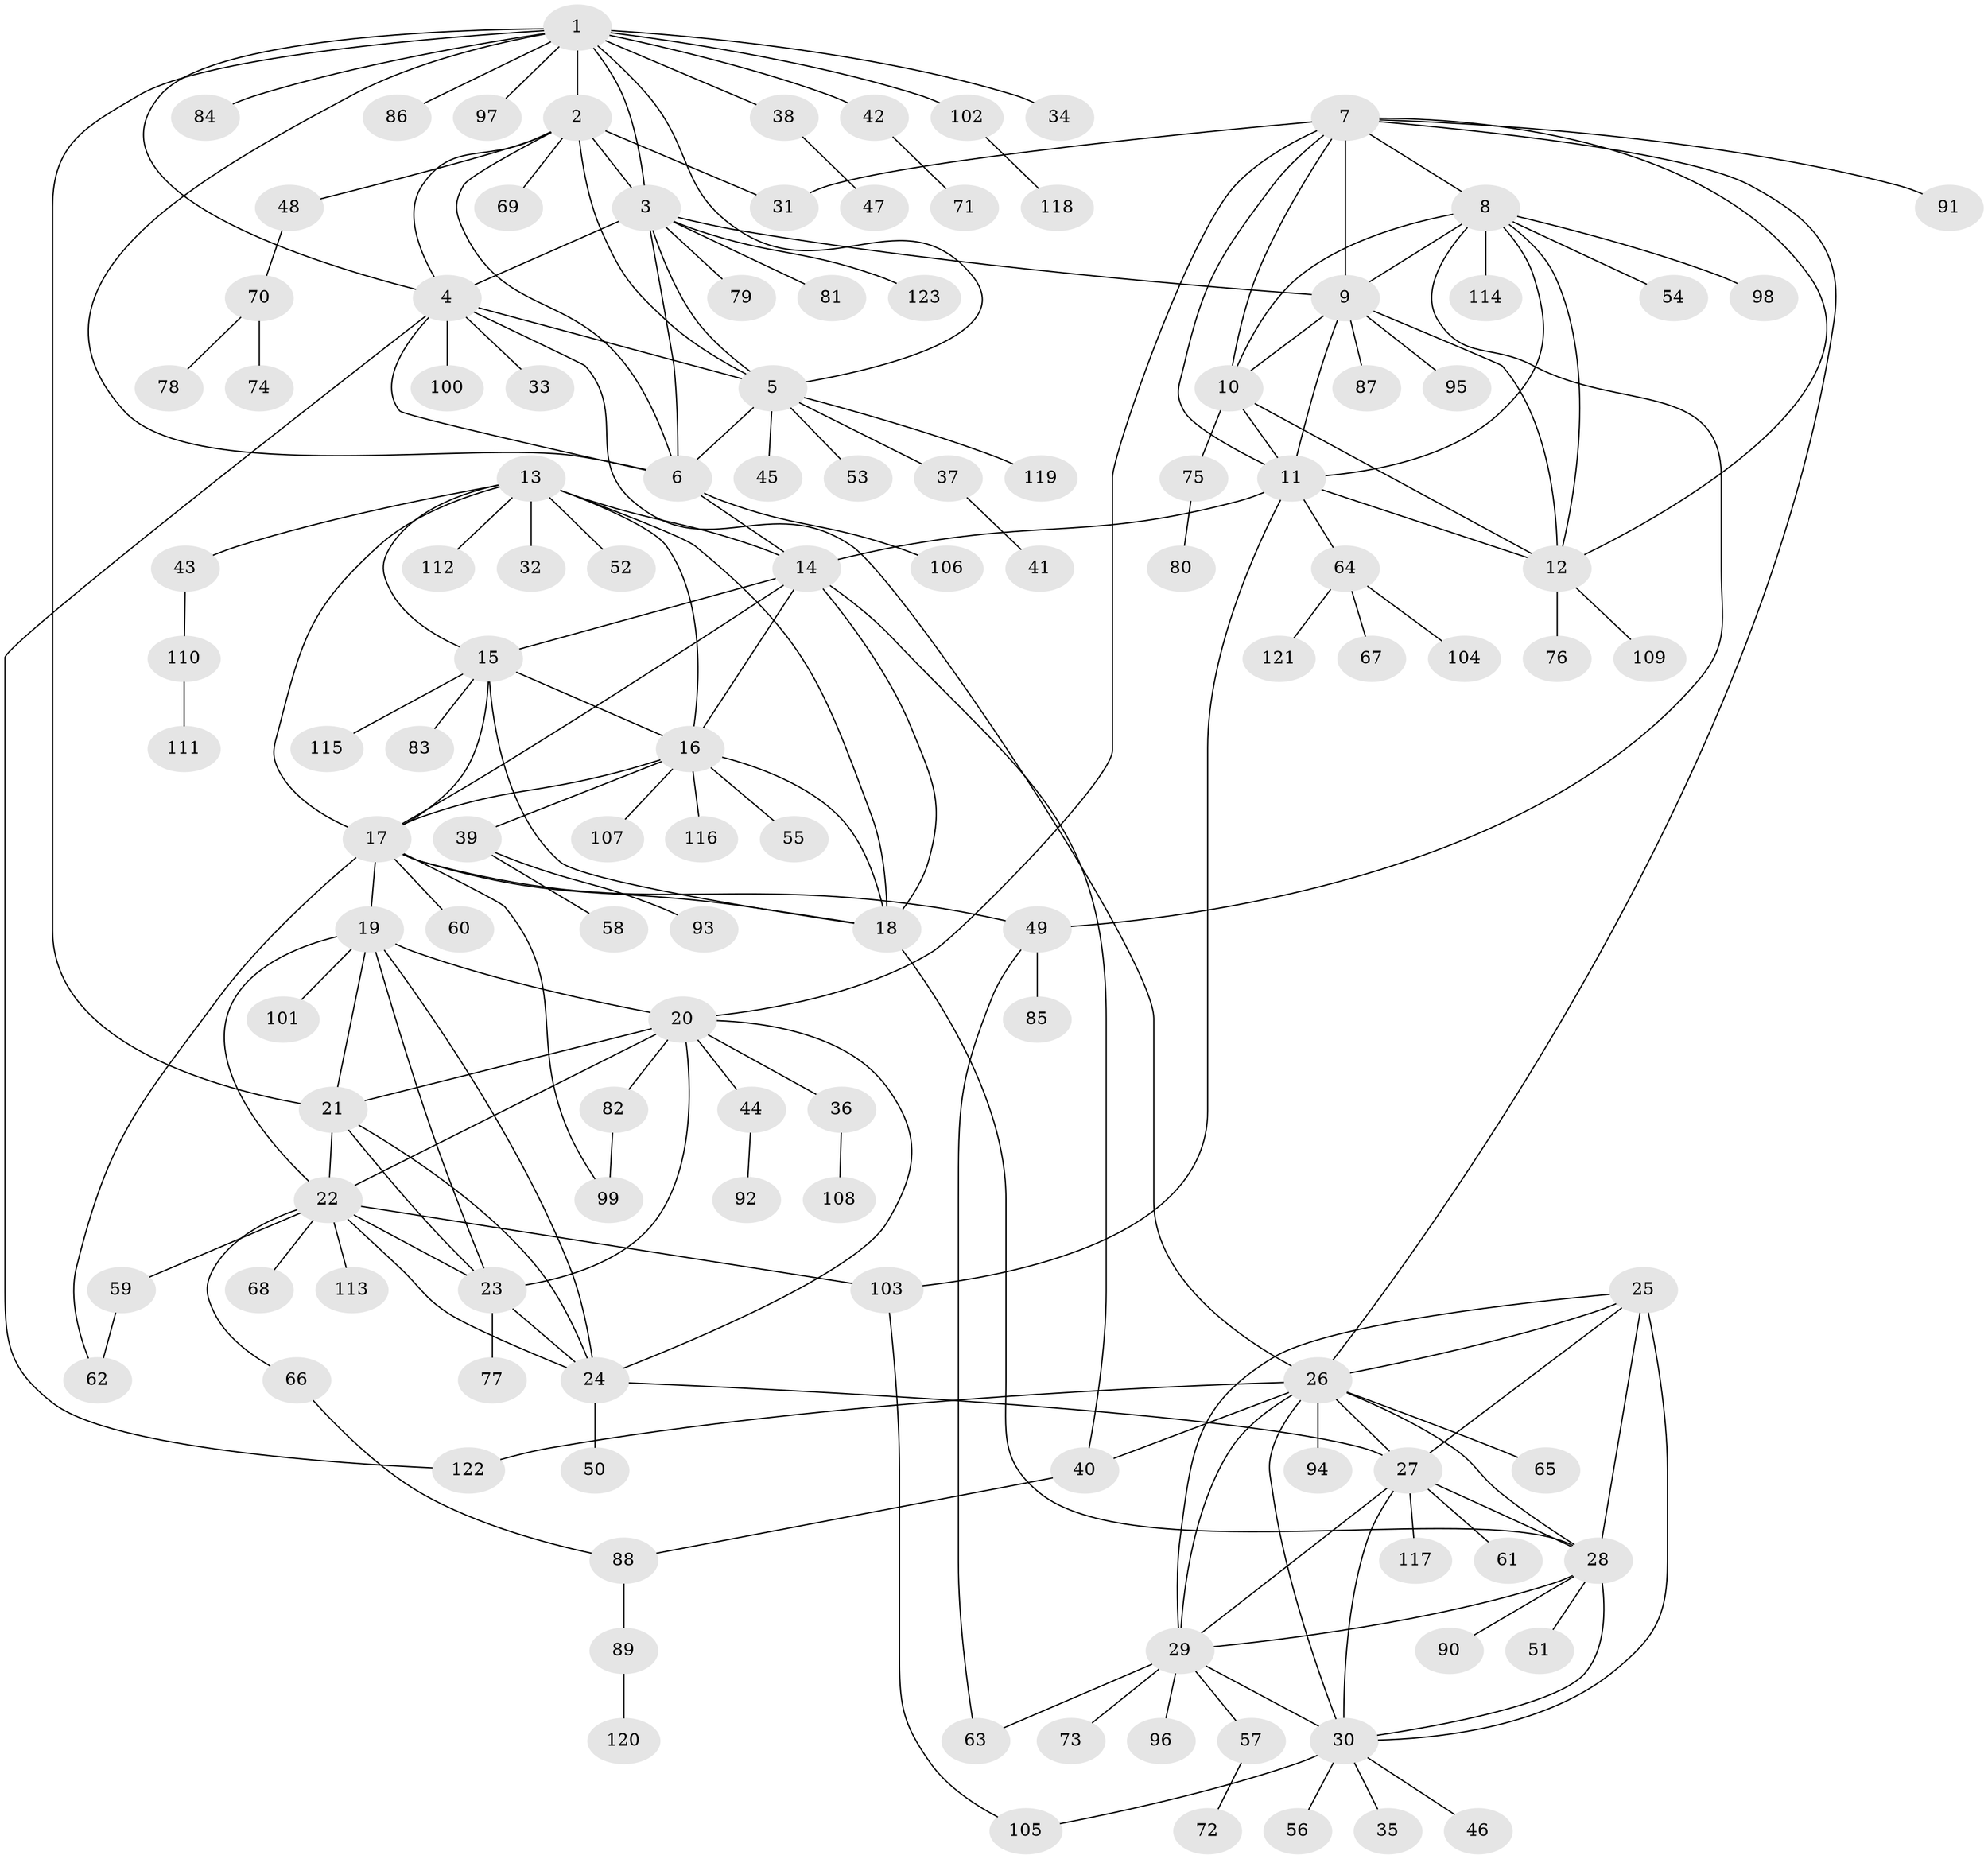 // Generated by graph-tools (version 1.1) at 2025/55/03/09/25 04:55:13]
// undirected, 123 vertices, 188 edges
graph export_dot {
graph [start="1"]
  node [color=gray90,style=filled];
  1;
  2;
  3;
  4;
  5;
  6;
  7;
  8;
  9;
  10;
  11;
  12;
  13;
  14;
  15;
  16;
  17;
  18;
  19;
  20;
  21;
  22;
  23;
  24;
  25;
  26;
  27;
  28;
  29;
  30;
  31;
  32;
  33;
  34;
  35;
  36;
  37;
  38;
  39;
  40;
  41;
  42;
  43;
  44;
  45;
  46;
  47;
  48;
  49;
  50;
  51;
  52;
  53;
  54;
  55;
  56;
  57;
  58;
  59;
  60;
  61;
  62;
  63;
  64;
  65;
  66;
  67;
  68;
  69;
  70;
  71;
  72;
  73;
  74;
  75;
  76;
  77;
  78;
  79;
  80;
  81;
  82;
  83;
  84;
  85;
  86;
  87;
  88;
  89;
  90;
  91;
  92;
  93;
  94;
  95;
  96;
  97;
  98;
  99;
  100;
  101;
  102;
  103;
  104;
  105;
  106;
  107;
  108;
  109;
  110;
  111;
  112;
  113;
  114;
  115;
  116;
  117;
  118;
  119;
  120;
  121;
  122;
  123;
  1 -- 2;
  1 -- 3;
  1 -- 4;
  1 -- 5;
  1 -- 6;
  1 -- 21;
  1 -- 34;
  1 -- 38;
  1 -- 42;
  1 -- 84;
  1 -- 86;
  1 -- 97;
  1 -- 102;
  2 -- 3;
  2 -- 4;
  2 -- 5;
  2 -- 6;
  2 -- 31;
  2 -- 48;
  2 -- 69;
  3 -- 4;
  3 -- 5;
  3 -- 6;
  3 -- 9;
  3 -- 79;
  3 -- 81;
  3 -- 123;
  4 -- 5;
  4 -- 6;
  4 -- 26;
  4 -- 33;
  4 -- 100;
  4 -- 122;
  5 -- 6;
  5 -- 37;
  5 -- 45;
  5 -- 53;
  5 -- 119;
  6 -- 14;
  6 -- 106;
  7 -- 8;
  7 -- 9;
  7 -- 10;
  7 -- 11;
  7 -- 12;
  7 -- 20;
  7 -- 26;
  7 -- 31;
  7 -- 91;
  8 -- 9;
  8 -- 10;
  8 -- 11;
  8 -- 12;
  8 -- 49;
  8 -- 54;
  8 -- 98;
  8 -- 114;
  9 -- 10;
  9 -- 11;
  9 -- 12;
  9 -- 87;
  9 -- 95;
  10 -- 11;
  10 -- 12;
  10 -- 75;
  11 -- 12;
  11 -- 14;
  11 -- 64;
  11 -- 103;
  12 -- 76;
  12 -- 109;
  13 -- 14;
  13 -- 15;
  13 -- 16;
  13 -- 17;
  13 -- 18;
  13 -- 32;
  13 -- 43;
  13 -- 52;
  13 -- 112;
  14 -- 15;
  14 -- 16;
  14 -- 17;
  14 -- 18;
  14 -- 40;
  15 -- 16;
  15 -- 17;
  15 -- 18;
  15 -- 83;
  15 -- 115;
  16 -- 17;
  16 -- 18;
  16 -- 39;
  16 -- 55;
  16 -- 107;
  16 -- 116;
  17 -- 18;
  17 -- 19;
  17 -- 49;
  17 -- 60;
  17 -- 62;
  17 -- 99;
  18 -- 28;
  19 -- 20;
  19 -- 21;
  19 -- 22;
  19 -- 23;
  19 -- 24;
  19 -- 101;
  20 -- 21;
  20 -- 22;
  20 -- 23;
  20 -- 24;
  20 -- 36;
  20 -- 44;
  20 -- 82;
  21 -- 22;
  21 -- 23;
  21 -- 24;
  22 -- 23;
  22 -- 24;
  22 -- 59;
  22 -- 66;
  22 -- 68;
  22 -- 103;
  22 -- 113;
  23 -- 24;
  23 -- 77;
  24 -- 27;
  24 -- 50;
  25 -- 26;
  25 -- 27;
  25 -- 28;
  25 -- 29;
  25 -- 30;
  26 -- 27;
  26 -- 28;
  26 -- 29;
  26 -- 30;
  26 -- 40;
  26 -- 65;
  26 -- 94;
  26 -- 122;
  27 -- 28;
  27 -- 29;
  27 -- 30;
  27 -- 61;
  27 -- 117;
  28 -- 29;
  28 -- 30;
  28 -- 51;
  28 -- 90;
  29 -- 30;
  29 -- 57;
  29 -- 63;
  29 -- 73;
  29 -- 96;
  30 -- 35;
  30 -- 46;
  30 -- 56;
  30 -- 105;
  36 -- 108;
  37 -- 41;
  38 -- 47;
  39 -- 58;
  39 -- 93;
  40 -- 88;
  42 -- 71;
  43 -- 110;
  44 -- 92;
  48 -- 70;
  49 -- 63;
  49 -- 85;
  57 -- 72;
  59 -- 62;
  64 -- 67;
  64 -- 104;
  64 -- 121;
  66 -- 88;
  70 -- 74;
  70 -- 78;
  75 -- 80;
  82 -- 99;
  88 -- 89;
  89 -- 120;
  102 -- 118;
  103 -- 105;
  110 -- 111;
}
